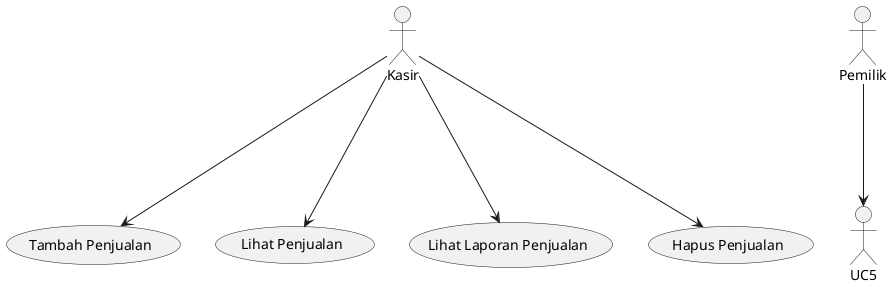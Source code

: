 @startuml penjualan
actor Kasir
actor Pemilik

usecase "Tambah Penjualan" as UC1
usecase "Lihat Penjualan" as UC2
usecase "Edit Penjualan" as UC3
usecase "Hapus Penjualan" as UC4
usecase "Lihat Laporan Penjualan" as UC3

Kasir ---> UC1
Kasir ---> UC2
Kasir ---> UC3
Kasir ---> UC4
Pemilik ---> UC5
@enduml